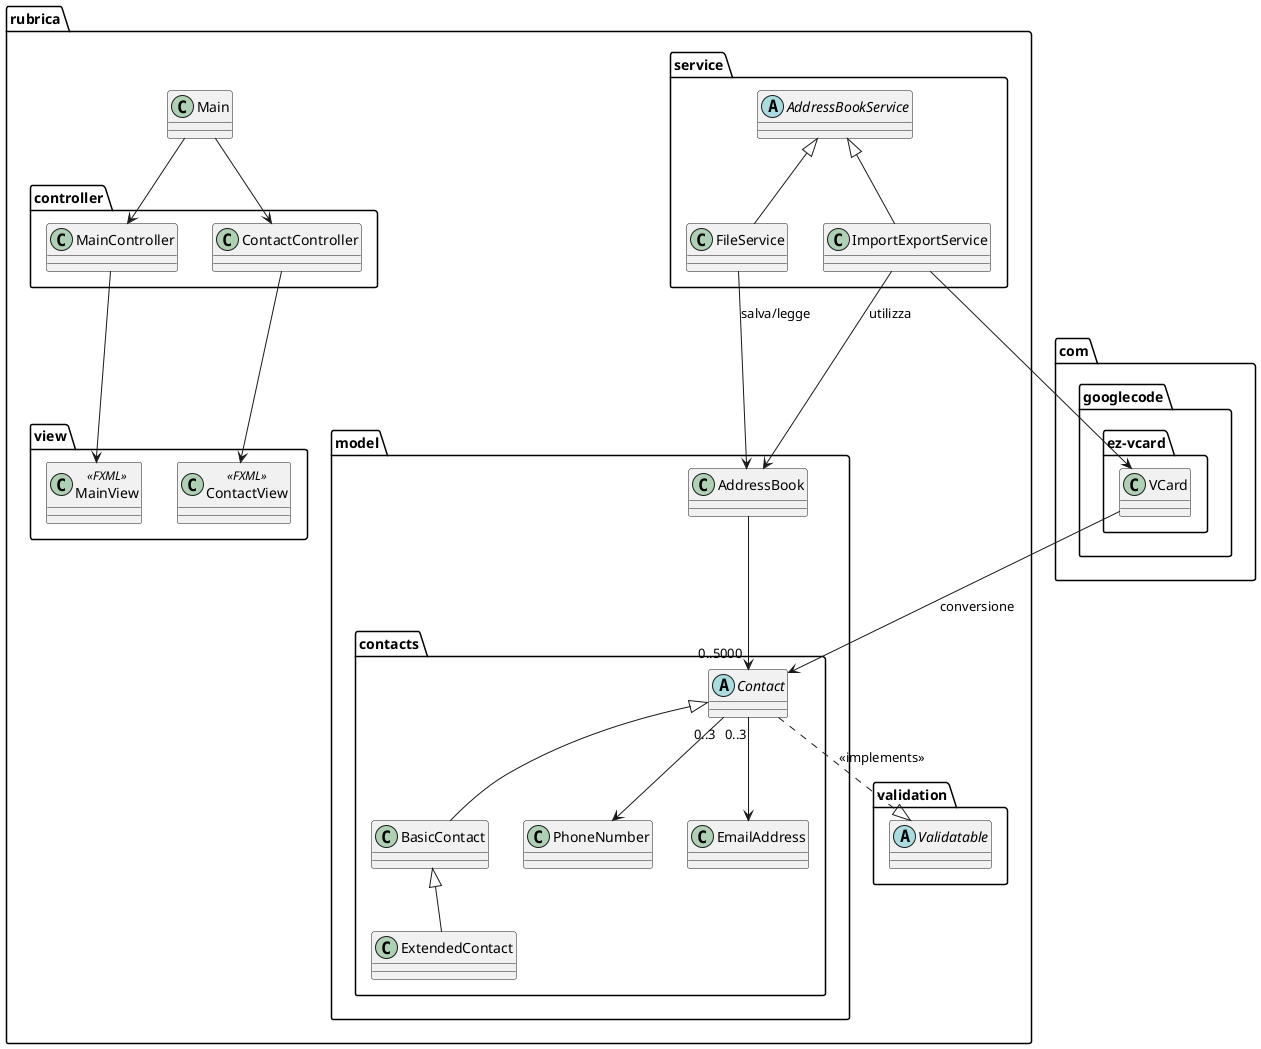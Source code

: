 @startuml
package "rubrica" {

    class Main

    package "controller" {
        class MainController
        class ContactController
    }

    package "model" {
        class AddressBook
        package "contacts" {
            abstract class Contact
            class BasicContact
            class ExtendedContact
            class PhoneNumber
            class EmailAddress
        }
    }
        
    package "view" {
        class MainView <<FXML>>
        class ContactView <<FXML>>
    }

    package "validation" {
        abstract class Validatable
    }

    package "service" {
        abstract class AddressBookService
        class FileService
        class ImportExportService
    }

  
}

package "com.googlecode.ez-vcard" {
    class VCard
}

' Relazioni
Main --> MainController
Main --> ContactController
MainController --> MainView
ContactController --> ContactView

AddressBook --> "0..5000" Contact
Contact "0..3" --> PhoneNumber
Contact "0..3" --> EmailAddress
Contact <|-- BasicContact
BasicContact <|-- ExtendedContact

Contact ..|> Validatable : <<implements>>
AddressBookService <|-- FileService
AddressBookService <|-- ImportExportService
ImportExportService --> VCard

FileService --> AddressBook : salva/legge

' Nuove relazioni possibili:
ImportExportService --> AddressBook : utilizza
VCard --> Contact : conversione

@enduml